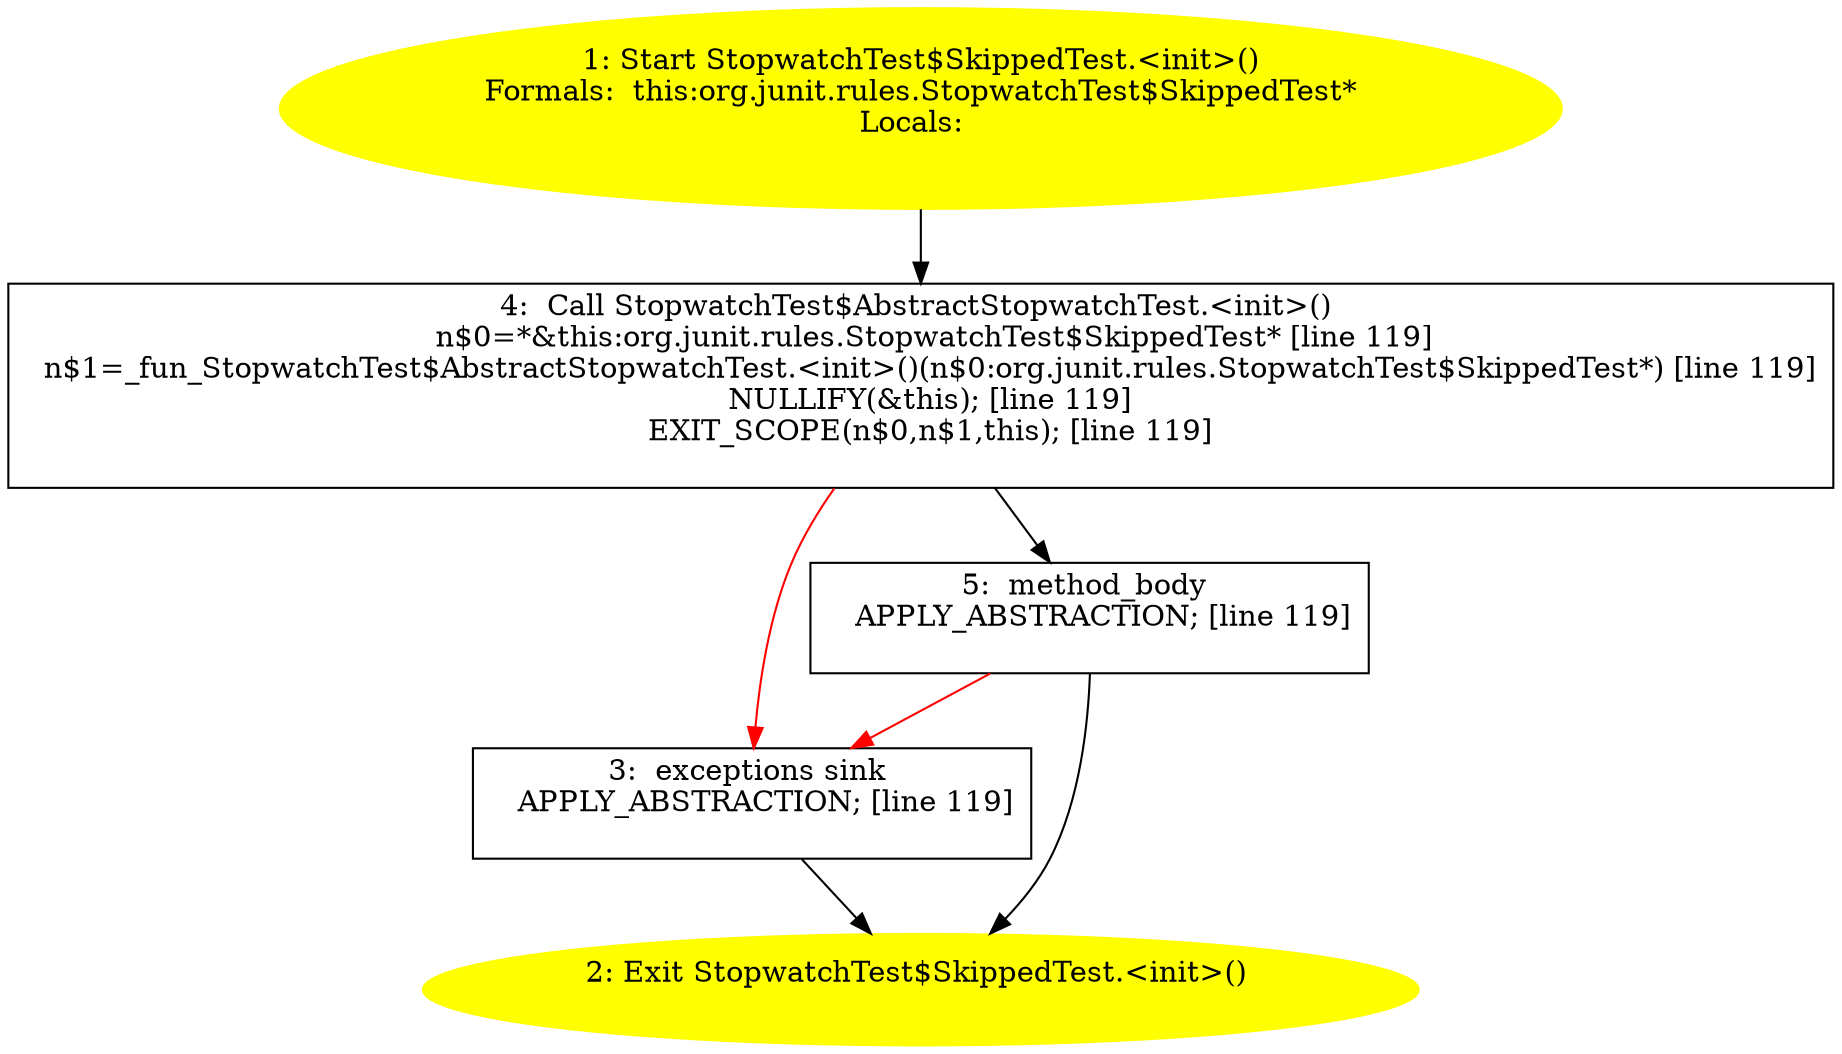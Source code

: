 /* @generated */
digraph cfg {
"org.junit.rules.StopwatchTest$SkippedTest.<init>().a3a32934d9b34ec4f8f8de8ae28c964f_1" [label="1: Start StopwatchTest$SkippedTest.<init>()\nFormals:  this:org.junit.rules.StopwatchTest$SkippedTest*\nLocals:  \n  " color=yellow style=filled]
	

	 "org.junit.rules.StopwatchTest$SkippedTest.<init>().a3a32934d9b34ec4f8f8de8ae28c964f_1" -> "org.junit.rules.StopwatchTest$SkippedTest.<init>().a3a32934d9b34ec4f8f8de8ae28c964f_4" ;
"org.junit.rules.StopwatchTest$SkippedTest.<init>().a3a32934d9b34ec4f8f8de8ae28c964f_2" [label="2: Exit StopwatchTest$SkippedTest.<init>() \n  " color=yellow style=filled]
	

"org.junit.rules.StopwatchTest$SkippedTest.<init>().a3a32934d9b34ec4f8f8de8ae28c964f_3" [label="3:  exceptions sink \n   APPLY_ABSTRACTION; [line 119]\n " shape="box"]
	

	 "org.junit.rules.StopwatchTest$SkippedTest.<init>().a3a32934d9b34ec4f8f8de8ae28c964f_3" -> "org.junit.rules.StopwatchTest$SkippedTest.<init>().a3a32934d9b34ec4f8f8de8ae28c964f_2" ;
"org.junit.rules.StopwatchTest$SkippedTest.<init>().a3a32934d9b34ec4f8f8de8ae28c964f_4" [label="4:  Call StopwatchTest$AbstractStopwatchTest.<init>() \n   n$0=*&this:org.junit.rules.StopwatchTest$SkippedTest* [line 119]\n  n$1=_fun_StopwatchTest$AbstractStopwatchTest.<init>()(n$0:org.junit.rules.StopwatchTest$SkippedTest*) [line 119]\n  NULLIFY(&this); [line 119]\n  EXIT_SCOPE(n$0,n$1,this); [line 119]\n " shape="box"]
	

	 "org.junit.rules.StopwatchTest$SkippedTest.<init>().a3a32934d9b34ec4f8f8de8ae28c964f_4" -> "org.junit.rules.StopwatchTest$SkippedTest.<init>().a3a32934d9b34ec4f8f8de8ae28c964f_5" ;
	 "org.junit.rules.StopwatchTest$SkippedTest.<init>().a3a32934d9b34ec4f8f8de8ae28c964f_4" -> "org.junit.rules.StopwatchTest$SkippedTest.<init>().a3a32934d9b34ec4f8f8de8ae28c964f_3" [color="red" ];
"org.junit.rules.StopwatchTest$SkippedTest.<init>().a3a32934d9b34ec4f8f8de8ae28c964f_5" [label="5:  method_body \n   APPLY_ABSTRACTION; [line 119]\n " shape="box"]
	

	 "org.junit.rules.StopwatchTest$SkippedTest.<init>().a3a32934d9b34ec4f8f8de8ae28c964f_5" -> "org.junit.rules.StopwatchTest$SkippedTest.<init>().a3a32934d9b34ec4f8f8de8ae28c964f_2" ;
	 "org.junit.rules.StopwatchTest$SkippedTest.<init>().a3a32934d9b34ec4f8f8de8ae28c964f_5" -> "org.junit.rules.StopwatchTest$SkippedTest.<init>().a3a32934d9b34ec4f8f8de8ae28c964f_3" [color="red" ];
}

